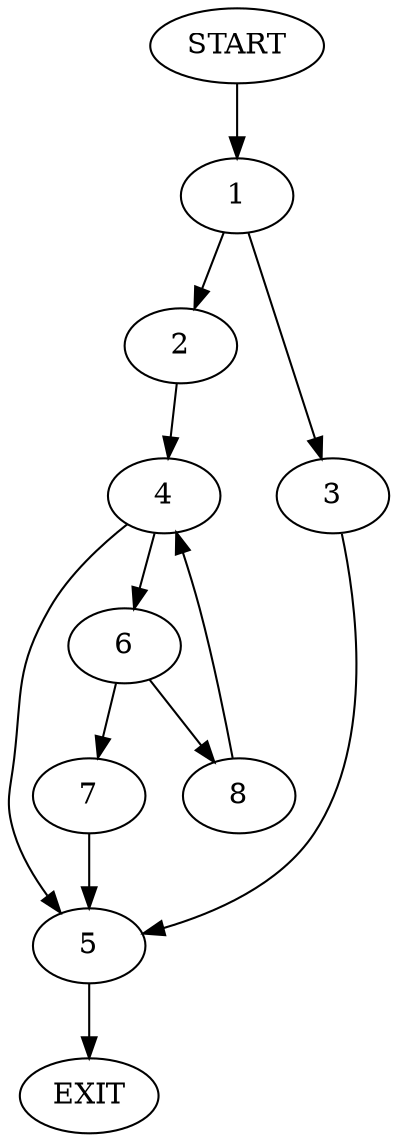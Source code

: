 digraph {
0 [label="START"];
1;
2;
3;
4;
5;
6;
7;
8;
9 [label="EXIT"];
0 -> 1;
1 -> 2;
1 -> 3;
2 -> 4;
3 -> 5;
5 -> 9;
4 -> 5;
4 -> 6;
6 -> 7;
6 -> 8;
8 -> 4;
7 -> 5;
}